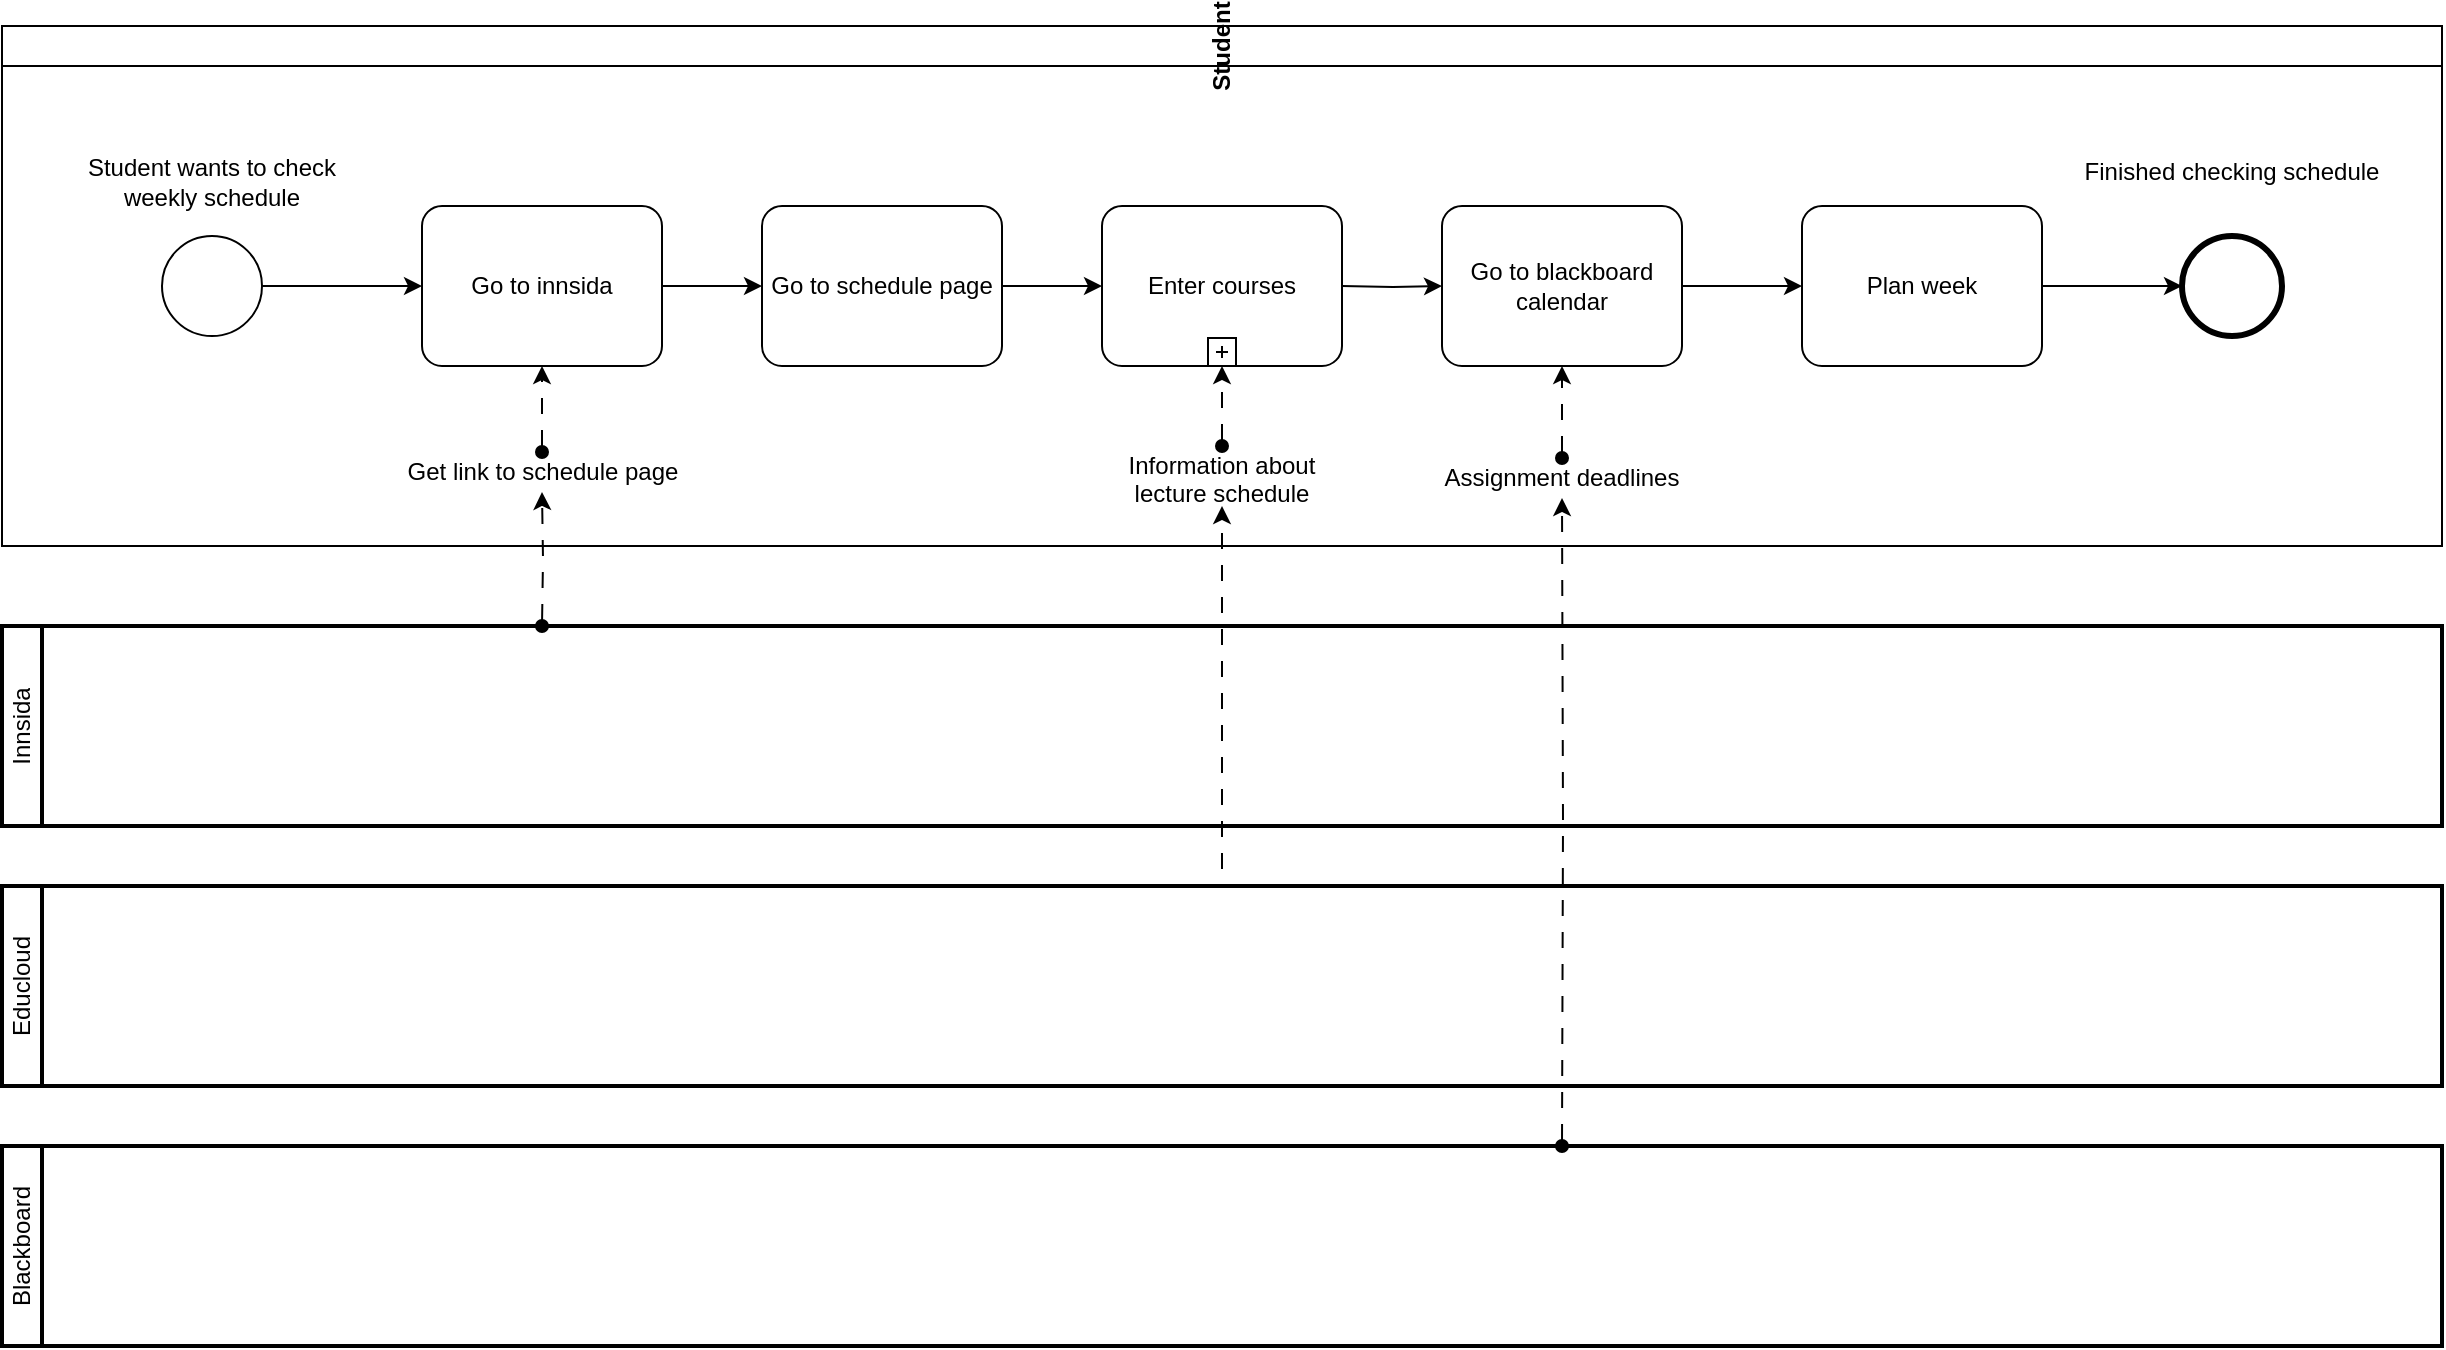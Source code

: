 <mxfile version="22.0.8" type="device">
  <diagram name="Page-1" id="bHSluQ3c_yZBWLIRo55m">
    <mxGraphModel dx="1434" dy="790" grid="1" gridSize="10" guides="1" tooltips="1" connect="1" arrows="1" fold="1" page="1" pageScale="1" pageWidth="850" pageHeight="1100" math="0" shadow="0">
      <root>
        <mxCell id="0" />
        <mxCell id="1" parent="0" />
        <mxCell id="TveXbVkSqk2RWkGlqGDy-5" value="" style="swimlane;html=1;startSize=20;fontStyle=0;collapsible=0;horizontal=0;swimlaneLine=1;swimlaneFillColor=#ffffff;strokeWidth=2;whiteSpace=wrap;" parent="1" vertex="1">
          <mxGeometry x="80" y="390" width="1220" height="100" as="geometry" />
        </mxCell>
        <UserObject label="Innsida" placeholders="1" name="Variable" id="TveXbVkSqk2RWkGlqGDy-6">
          <mxCell style="text;html=1;strokeColor=none;fillColor=none;align=center;verticalAlign=middle;whiteSpace=wrap;overflow=hidden;rotation=-90;" parent="TveXbVkSqk2RWkGlqGDy-5" vertex="1">
            <mxGeometry x="-30" y="40" width="80" height="20" as="geometry" />
          </mxCell>
        </UserObject>
        <mxCell id="TveXbVkSqk2RWkGlqGDy-1" value="Student" style="swimlane;startSize=20;horizontal=0;html=1;whiteSpace=wrap;direction=south;" parent="1" vertex="1">
          <mxGeometry x="80" y="90" width="1220" height="260" as="geometry" />
        </mxCell>
        <mxCell id="TveXbVkSqk2RWkGlqGDy-2" value="" style="points=[[0.145,0.145,0],[0.5,0,0],[0.855,0.145,0],[1,0.5,0],[0.855,0.855,0],[0.5,1,0],[0.145,0.855,0],[0,0.5,0]];shape=mxgraph.bpmn.event;html=1;verticalLabelPosition=bottom;labelBackgroundColor=#ffffff;verticalAlign=top;align=center;perimeter=ellipsePerimeter;outlineConnect=0;aspect=fixed;outline=standard;symbol=general;" parent="TveXbVkSqk2RWkGlqGDy-1" vertex="1">
          <mxGeometry x="80" y="105" width="50" height="50" as="geometry" />
        </mxCell>
        <UserObject label="&lt;font style=&quot;font-size: 12px;&quot;&gt;Student wants to check weekly schedule&lt;/font&gt;" placeholders="1" name="Variable" id="TveXbVkSqk2RWkGlqGDy-3">
          <mxCell style="text;html=1;strokeColor=none;fillColor=none;align=center;verticalAlign=middle;whiteSpace=wrap;overflow=hidden;" parent="TveXbVkSqk2RWkGlqGDy-1" vertex="1">
            <mxGeometry x="30" y="60" width="150" height="35" as="geometry" />
          </mxCell>
        </UserObject>
        <mxCell id="TveXbVkSqk2RWkGlqGDy-12" style="edgeStyle=orthogonalEdgeStyle;rounded=0;orthogonalLoop=1;jettySize=auto;html=1;entryX=0.5;entryY=1;entryDx=0;entryDy=0;entryPerimeter=0;dashed=1;dashPattern=8 8;startArrow=oval;startFill=1;" parent="TveXbVkSqk2RWkGlqGDy-1" source="TveXbVkSqk2RWkGlqGDy-14" target="TveXbVkSqk2RWkGlqGDy-11" edge="1">
          <mxGeometry relative="1" as="geometry">
            <mxPoint x="270" y="300" as="targetPoint" />
            <mxPoint x="270" y="300" as="sourcePoint" />
          </mxGeometry>
        </mxCell>
        <mxCell id="TveXbVkSqk2RWkGlqGDy-11" value="Go to innsida" style="points=[[0.25,0,0],[0.5,0,0],[0.75,0,0],[1,0.25,0],[1,0.5,0],[1,0.75,0],[0.75,1,0],[0.5,1,0],[0.25,1,0],[0,0.75,0],[0,0.5,0],[0,0.25,0]];shape=mxgraph.bpmn.task;whiteSpace=wrap;rectStyle=rounded;size=10;html=1;container=1;expand=0;collapsible=0;taskMarker=abstract;" parent="TveXbVkSqk2RWkGlqGDy-1" vertex="1">
          <mxGeometry x="210" y="90" width="120" height="80" as="geometry" />
        </mxCell>
        <mxCell id="TveXbVkSqk2RWkGlqGDy-13" style="edgeStyle=orthogonalEdgeStyle;rounded=0;orthogonalLoop=1;jettySize=auto;html=1;entryX=0;entryY=0.5;entryDx=0;entryDy=0;entryPerimeter=0;" parent="TveXbVkSqk2RWkGlqGDy-1" source="TveXbVkSqk2RWkGlqGDy-2" target="TveXbVkSqk2RWkGlqGDy-11" edge="1">
          <mxGeometry relative="1" as="geometry" />
        </mxCell>
        <mxCell id="TveXbVkSqk2RWkGlqGDy-15" value="" style="edgeStyle=orthogonalEdgeStyle;rounded=0;orthogonalLoop=1;jettySize=auto;html=1;entryX=0.5;entryY=1;entryDx=0;entryDy=0;entryPerimeter=0;dashed=1;dashPattern=8 8;startArrow=oval;startFill=1;" parent="TveXbVkSqk2RWkGlqGDy-1" target="TveXbVkSqk2RWkGlqGDy-14" edge="1">
          <mxGeometry relative="1" as="geometry">
            <mxPoint x="350" y="260" as="targetPoint" />
            <mxPoint x="270" y="300" as="sourcePoint" />
          </mxGeometry>
        </mxCell>
        <UserObject label="Get link to schedule page" placeholders="1" name="Variable" id="TveXbVkSqk2RWkGlqGDy-14">
          <mxCell style="text;html=1;strokeColor=none;fillColor=none;align=center;verticalAlign=middle;whiteSpace=wrap;overflow=hidden;" parent="TveXbVkSqk2RWkGlqGDy-1" vertex="1">
            <mxGeometry x="192.5" y="213" width="155" height="20" as="geometry" />
          </mxCell>
        </UserObject>
        <mxCell id="TveXbVkSqk2RWkGlqGDy-16" value="Go to schedule page" style="points=[[0.25,0,0],[0.5,0,0],[0.75,0,0],[1,0.25,0],[1,0.5,0],[1,0.75,0],[0.75,1,0],[0.5,1,0],[0.25,1,0],[0,0.75,0],[0,0.5,0],[0,0.25,0]];shape=mxgraph.bpmn.task;whiteSpace=wrap;rectStyle=rounded;size=10;html=1;container=1;expand=0;collapsible=0;taskMarker=abstract;" parent="TveXbVkSqk2RWkGlqGDy-1" vertex="1">
          <mxGeometry x="380" y="90" width="120" height="80" as="geometry" />
        </mxCell>
        <mxCell id="TveXbVkSqk2RWkGlqGDy-17" style="edgeStyle=orthogonalEdgeStyle;rounded=0;orthogonalLoop=1;jettySize=auto;html=1;entryX=0;entryY=0.5;entryDx=0;entryDy=0;entryPerimeter=0;" parent="TveXbVkSqk2RWkGlqGDy-1" source="TveXbVkSqk2RWkGlqGDy-11" target="TveXbVkSqk2RWkGlqGDy-16" edge="1">
          <mxGeometry relative="1" as="geometry" />
        </mxCell>
        <mxCell id="TveXbVkSqk2RWkGlqGDy-19" style="edgeStyle=orthogonalEdgeStyle;rounded=0;orthogonalLoop=1;jettySize=auto;html=1;entryX=0;entryY=0.5;entryDx=0;entryDy=0;entryPerimeter=0;" parent="TveXbVkSqk2RWkGlqGDy-1" source="TveXbVkSqk2RWkGlqGDy-16" edge="1">
          <mxGeometry relative="1" as="geometry">
            <mxPoint x="550.0" y="130" as="targetPoint" />
          </mxGeometry>
        </mxCell>
        <mxCell id="TveXbVkSqk2RWkGlqGDy-20" style="edgeStyle=orthogonalEdgeStyle;rounded=0;orthogonalLoop=1;jettySize=auto;html=1;entryX=0.5;entryY=1;entryDx=0;entryDy=0;entryPerimeter=0;dashed=1;dashPattern=8 8;startArrow=oval;startFill=1;" parent="TveXbVkSqk2RWkGlqGDy-1" source="TveXbVkSqk2RWkGlqGDy-22" edge="1">
          <mxGeometry relative="1" as="geometry">
            <mxPoint x="610" y="170" as="targetPoint" />
            <mxPoint x="610" y="430" as="sourcePoint" />
          </mxGeometry>
        </mxCell>
        <mxCell id="TveXbVkSqk2RWkGlqGDy-21" value="Go to blackboard calendar" style="points=[[0.25,0,0],[0.5,0,0],[0.75,0,0],[1,0.25,0],[1,0.5,0],[1,0.75,0],[0.75,1,0],[0.5,1,0],[0.25,1,0],[0,0.75,0],[0,0.5,0],[0,0.25,0]];shape=mxgraph.bpmn.task;whiteSpace=wrap;rectStyle=rounded;size=10;html=1;container=1;expand=0;collapsible=0;taskMarker=abstract;" parent="TveXbVkSqk2RWkGlqGDy-1" vertex="1">
          <mxGeometry x="720" y="90" width="120" height="80" as="geometry" />
        </mxCell>
        <mxCell id="TveXbVkSqk2RWkGlqGDy-23" value="" style="edgeStyle=orthogonalEdgeStyle;rounded=0;orthogonalLoop=1;jettySize=auto;html=1;entryX=0.5;entryY=1;entryDx=0;entryDy=0;entryPerimeter=0;dashed=1;dashPattern=8 8;startArrow=oval;startFill=1;" parent="TveXbVkSqk2RWkGlqGDy-1" target="TveXbVkSqk2RWkGlqGDy-22" edge="1">
          <mxGeometry relative="1" as="geometry">
            <mxPoint x="690" y="260" as="targetPoint" />
            <mxPoint x="690" y="520" as="sourcePoint" />
          </mxGeometry>
        </mxCell>
        <UserObject label="Information about lecture schedule" placeholders="1" name="Variable" id="TveXbVkSqk2RWkGlqGDy-22">
          <mxCell style="text;html=1;strokeColor=none;fillColor=none;align=center;verticalAlign=middle;whiteSpace=wrap;overflow=hidden;" parent="TveXbVkSqk2RWkGlqGDy-1" vertex="1">
            <mxGeometry x="550" y="210" width="120" height="30" as="geometry" />
          </mxCell>
        </UserObject>
        <mxCell id="TveXbVkSqk2RWkGlqGDy-24" style="edgeStyle=orthogonalEdgeStyle;rounded=0;orthogonalLoop=1;jettySize=auto;html=1;entryX=0;entryY=0.5;entryDx=0;entryDy=0;entryPerimeter=0;" parent="TveXbVkSqk2RWkGlqGDy-1" target="TveXbVkSqk2RWkGlqGDy-21" edge="1">
          <mxGeometry relative="1" as="geometry">
            <mxPoint x="670" y="130" as="sourcePoint" />
          </mxGeometry>
        </mxCell>
        <UserObject label="Assignment deadlines" placeholders="1" name="Variable" id="TveXbVkSqk2RWkGlqGDy-26">
          <mxCell style="text;html=1;strokeColor=none;fillColor=none;align=center;verticalAlign=middle;whiteSpace=wrap;overflow=hidden;" parent="TveXbVkSqk2RWkGlqGDy-1" vertex="1">
            <mxGeometry x="715" y="216" width="130" height="20" as="geometry" />
          </mxCell>
        </UserObject>
        <mxCell id="TveXbVkSqk2RWkGlqGDy-25" style="edgeStyle=orthogonalEdgeStyle;rounded=0;orthogonalLoop=1;jettySize=auto;html=1;dashed=1;dashPattern=8 8;startArrow=oval;startFill=1;entryX=0.5;entryY=1;entryDx=0;entryDy=0;entryPerimeter=0;exitX=0.5;exitY=0;exitDx=0;exitDy=0;" parent="TveXbVkSqk2RWkGlqGDy-1" source="TveXbVkSqk2RWkGlqGDy-26" target="TveXbVkSqk2RWkGlqGDy-21" edge="1">
          <mxGeometry relative="1" as="geometry">
            <mxPoint x="810" y="540" as="sourcePoint" />
            <mxPoint x="760" y="230" as="targetPoint" />
          </mxGeometry>
        </mxCell>
        <mxCell id="TveXbVkSqk2RWkGlqGDy-31" style="edgeStyle=orthogonalEdgeStyle;rounded=0;orthogonalLoop=1;jettySize=auto;html=1;" parent="TveXbVkSqk2RWkGlqGDy-1" source="TveXbVkSqk2RWkGlqGDy-28" target="TveXbVkSqk2RWkGlqGDy-30" edge="1">
          <mxGeometry relative="1" as="geometry" />
        </mxCell>
        <mxCell id="TveXbVkSqk2RWkGlqGDy-28" value="Plan week" style="points=[[0.25,0,0],[0.5,0,0],[0.75,0,0],[1,0.25,0],[1,0.5,0],[1,0.75,0],[0.75,1,0],[0.5,1,0],[0.25,1,0],[0,0.75,0],[0,0.5,0],[0,0.25,0]];shape=mxgraph.bpmn.task;whiteSpace=wrap;rectStyle=rounded;size=10;html=1;container=1;expand=0;collapsible=0;taskMarker=abstract;" parent="TveXbVkSqk2RWkGlqGDy-1" vertex="1">
          <mxGeometry x="900" y="90" width="120" height="80" as="geometry" />
        </mxCell>
        <mxCell id="TveXbVkSqk2RWkGlqGDy-29" style="edgeStyle=orthogonalEdgeStyle;rounded=0;orthogonalLoop=1;jettySize=auto;html=1;entryX=0;entryY=0.5;entryDx=0;entryDy=0;entryPerimeter=0;" parent="TveXbVkSqk2RWkGlqGDy-1" source="TveXbVkSqk2RWkGlqGDy-21" target="TveXbVkSqk2RWkGlqGDy-28" edge="1">
          <mxGeometry relative="1" as="geometry" />
        </mxCell>
        <mxCell id="TveXbVkSqk2RWkGlqGDy-30" value="" style="points=[[0.145,0.145,0],[0.5,0,0],[0.855,0.145,0],[1,0.5,0],[0.855,0.855,0],[0.5,1,0],[0.145,0.855,0],[0,0.5,0]];shape=mxgraph.bpmn.event;html=1;verticalLabelPosition=bottom;labelBackgroundColor=#ffffff;verticalAlign=top;align=center;perimeter=ellipsePerimeter;outlineConnect=0;aspect=fixed;outline=end;symbol=terminate2;" parent="TveXbVkSqk2RWkGlqGDy-1" vertex="1">
          <mxGeometry x="1090" y="105" width="50" height="50" as="geometry" />
        </mxCell>
        <mxCell id="TveXbVkSqk2RWkGlqGDy-33" value="Enter courses" style="points=[[0.25,0,0],[0.5,0,0],[0.75,0,0],[1,0.25,0],[1,0.5,0],[1,0.75,0],[0.75,1,0],[0.5,1,0],[0.25,1,0],[0,0.75,0],[0,0.5,0],[0,0.25,0]];shape=mxgraph.bpmn.task;whiteSpace=wrap;rectStyle=rounded;size=10;html=1;container=1;expand=0;collapsible=0;taskMarker=abstract;isLoopSub=1;" parent="TveXbVkSqk2RWkGlqGDy-1" vertex="1">
          <mxGeometry x="550" y="90" width="120" height="80" as="geometry" />
        </mxCell>
        <UserObject label="&lt;font style=&quot;font-size: 12px;&quot;&gt;Finished checking schedule&lt;/font&gt;" placeholders="1" name="Variable" id="QKLVD37axltY7WbSrZbr-1">
          <mxCell style="text;html=1;strokeColor=none;fillColor=none;align=center;verticalAlign=middle;whiteSpace=wrap;overflow=hidden;" vertex="1" parent="TveXbVkSqk2RWkGlqGDy-1">
            <mxGeometry x="1040" y="55" width="150" height="35" as="geometry" />
          </mxCell>
        </UserObject>
        <mxCell id="TveXbVkSqk2RWkGlqGDy-7" value="" style="swimlane;html=1;startSize=20;fontStyle=0;collapsible=0;horizontal=0;swimlaneLine=1;swimlaneFillColor=#ffffff;strokeWidth=2;whiteSpace=wrap;" parent="1" vertex="1">
          <mxGeometry x="80" y="520" width="1220" height="100" as="geometry" />
        </mxCell>
        <UserObject label="Educloud" placeholders="1" name="Variable" id="TveXbVkSqk2RWkGlqGDy-8">
          <mxCell style="text;html=1;strokeColor=none;fillColor=none;align=center;verticalAlign=middle;whiteSpace=wrap;overflow=hidden;rotation=-90;" parent="TveXbVkSqk2RWkGlqGDy-7" vertex="1">
            <mxGeometry x="-30" y="40" width="80" height="20" as="geometry" />
          </mxCell>
        </UserObject>
        <mxCell id="TveXbVkSqk2RWkGlqGDy-9" value="" style="swimlane;html=1;startSize=20;fontStyle=0;collapsible=0;horizontal=0;swimlaneLine=1;swimlaneFillColor=#ffffff;strokeWidth=2;whiteSpace=wrap;" parent="1" vertex="1">
          <mxGeometry x="80" y="650" width="1220" height="100" as="geometry" />
        </mxCell>
        <UserObject label="Blackboard" placeholders="1" name="Variable" id="TveXbVkSqk2RWkGlqGDy-10">
          <mxCell style="text;html=1;strokeColor=none;fillColor=none;align=center;verticalAlign=middle;whiteSpace=wrap;overflow=hidden;rotation=-90;" parent="TveXbVkSqk2RWkGlqGDy-9" vertex="1">
            <mxGeometry x="-30" y="40" width="80" height="20" as="geometry" />
          </mxCell>
        </UserObject>
        <mxCell id="TveXbVkSqk2RWkGlqGDy-27" value="" style="edgeStyle=orthogonalEdgeStyle;rounded=0;orthogonalLoop=1;jettySize=auto;html=1;dashed=1;dashPattern=8 8;startArrow=oval;startFill=1;entryX=0.5;entryY=1;entryDx=0;entryDy=0;entryPerimeter=0;" parent="1" target="TveXbVkSqk2RWkGlqGDy-26" edge="1">
          <mxGeometry relative="1" as="geometry">
            <mxPoint x="860" y="650" as="sourcePoint" />
            <mxPoint x="860" y="260" as="targetPoint" />
          </mxGeometry>
        </mxCell>
      </root>
    </mxGraphModel>
  </diagram>
</mxfile>
